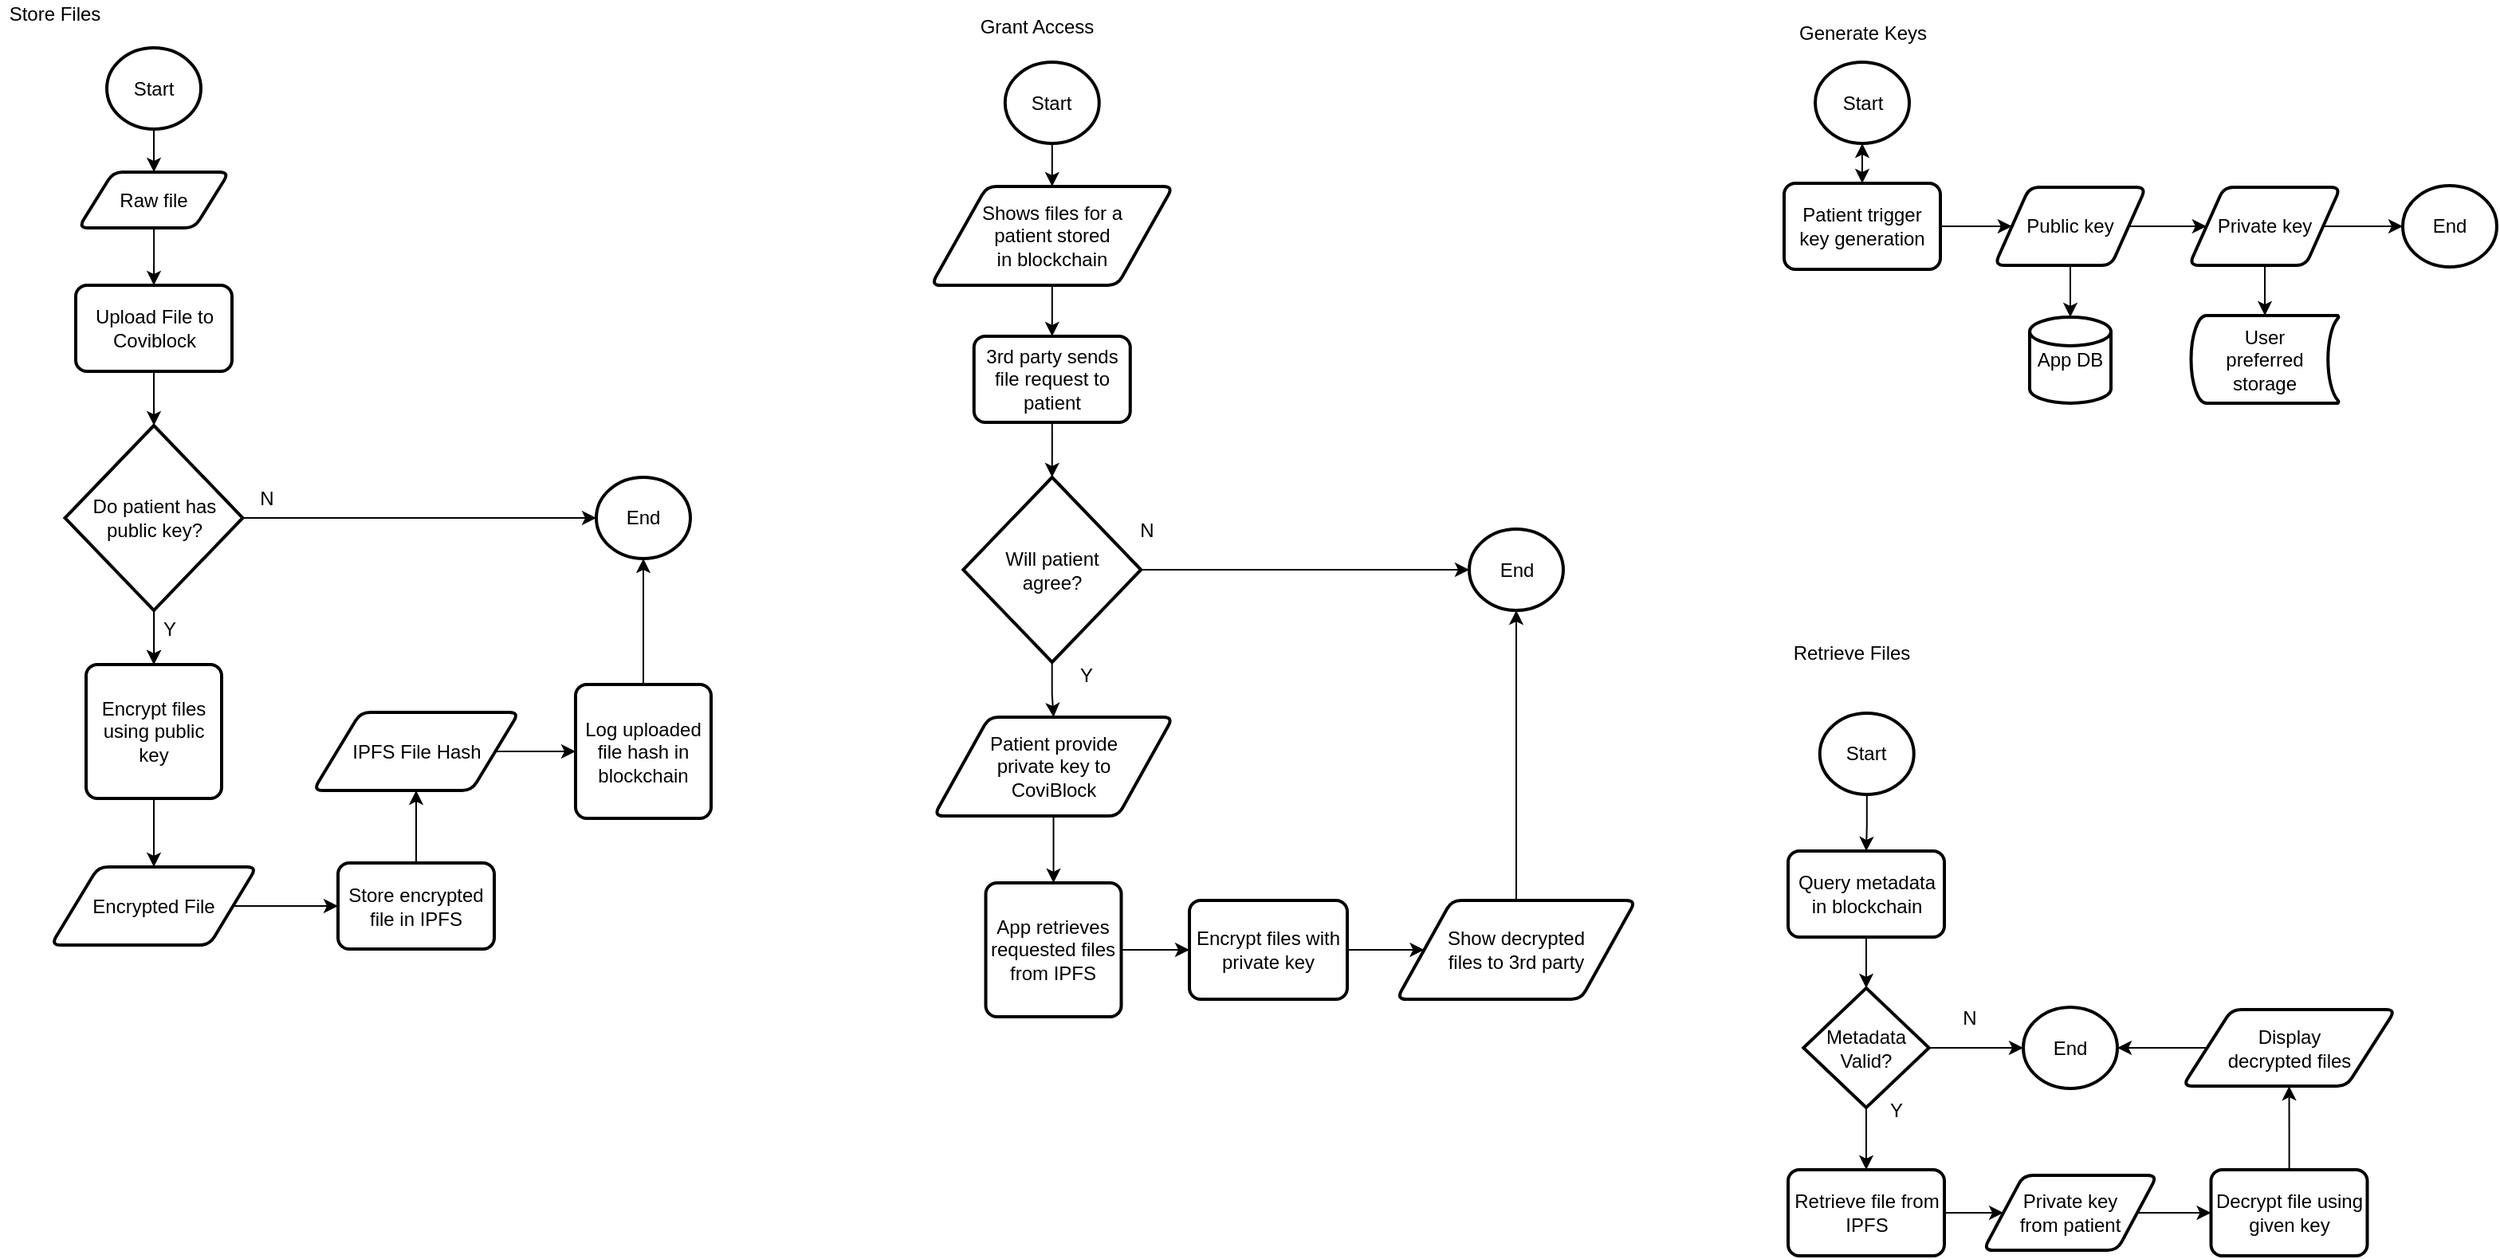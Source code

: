 <mxfile version="16.0.0" type="device"><diagram id="xZyUMW4cqBjm8B-u662D" name="Page-1"><mxGraphModel dx="1483" dy="770" grid="0" gridSize="10" guides="1" tooltips="1" connect="1" arrows="1" fold="1" page="1" pageScale="1" pageWidth="4000" pageHeight="4000" math="0" shadow="0"><root><mxCell id="0"/><mxCell id="1" parent="0"/><mxCell id="sK_wHjkm_cjvJsJPLNFl-12" style="edgeStyle=orthogonalEdgeStyle;rounded=0;orthogonalLoop=1;jettySize=auto;html=1;" parent="1" source="sK_wHjkm_cjvJsJPLNFl-2" target="sK_wHjkm_cjvJsJPLNFl-6" edge="1"><mxGeometry relative="1" as="geometry"/></mxCell><mxCell id="sK_wHjkm_cjvJsJPLNFl-2" value="Start" style="strokeWidth=2;html=1;shape=mxgraph.flowchart.start_2;whiteSpace=wrap;" parent="1" vertex="1"><mxGeometry x="107" y="86" width="59" height="51" as="geometry"/></mxCell><mxCell id="sK_wHjkm_cjvJsJPLNFl-14" value="" style="edgeStyle=orthogonalEdgeStyle;rounded=0;orthogonalLoop=1;jettySize=auto;html=1;" parent="1" source="sK_wHjkm_cjvJsJPLNFl-3" target="sK_wHjkm_cjvJsJPLNFl-4" edge="1"><mxGeometry relative="1" as="geometry"/></mxCell><mxCell id="sK_wHjkm_cjvJsJPLNFl-3" value="Upload File to Coviblock" style="rounded=1;whiteSpace=wrap;html=1;absoluteArcSize=1;arcSize=14;strokeWidth=2;" parent="1" vertex="1"><mxGeometry x="87.5" y="235" width="98" height="54" as="geometry"/></mxCell><mxCell id="sK_wHjkm_cjvJsJPLNFl-15" value="" style="edgeStyle=orthogonalEdgeStyle;rounded=0;orthogonalLoop=1;jettySize=auto;html=1;" parent="1" source="sK_wHjkm_cjvJsJPLNFl-4" target="sK_wHjkm_cjvJsJPLNFl-5" edge="1"><mxGeometry relative="1" as="geometry"/></mxCell><mxCell id="sK_wHjkm_cjvJsJPLNFl-21" style="edgeStyle=orthogonalEdgeStyle;rounded=0;orthogonalLoop=1;jettySize=auto;html=1;entryX=0;entryY=0.5;entryDx=0;entryDy=0;entryPerimeter=0;" parent="1" source="sK_wHjkm_cjvJsJPLNFl-4" target="sK_wHjkm_cjvJsJPLNFl-11" edge="1"><mxGeometry relative="1" as="geometry"/></mxCell><mxCell id="sK_wHjkm_cjvJsJPLNFl-22" value="" style="edgeStyle=orthogonalEdgeStyle;rounded=0;orthogonalLoop=1;jettySize=auto;html=1;" parent="1" source="sK_wHjkm_cjvJsJPLNFl-4" target="sK_wHjkm_cjvJsJPLNFl-5" edge="1"><mxGeometry relative="1" as="geometry"/></mxCell><mxCell id="sK_wHjkm_cjvJsJPLNFl-4" value="Do patient has public key?" style="strokeWidth=2;html=1;shape=mxgraph.flowchart.decision;whiteSpace=wrap;" parent="1" vertex="1"><mxGeometry x="80.75" y="323" width="111.5" height="116" as="geometry"/></mxCell><mxCell id="sK_wHjkm_cjvJsJPLNFl-16" value="" style="edgeStyle=orthogonalEdgeStyle;rounded=0;orthogonalLoop=1;jettySize=auto;html=1;" parent="1" source="sK_wHjkm_cjvJsJPLNFl-5" target="sK_wHjkm_cjvJsJPLNFl-7" edge="1"><mxGeometry relative="1" as="geometry"/></mxCell><mxCell id="sK_wHjkm_cjvJsJPLNFl-5" value="Encrypt files using public key" style="rounded=1;whiteSpace=wrap;html=1;absoluteArcSize=1;arcSize=14;strokeWidth=2;" parent="1" vertex="1"><mxGeometry x="94" y="473" width="85" height="84" as="geometry"/></mxCell><mxCell id="sK_wHjkm_cjvJsJPLNFl-13" style="edgeStyle=orthogonalEdgeStyle;rounded=0;orthogonalLoop=1;jettySize=auto;html=1;" parent="1" source="sK_wHjkm_cjvJsJPLNFl-6" target="sK_wHjkm_cjvJsJPLNFl-3" edge="1"><mxGeometry relative="1" as="geometry"/></mxCell><mxCell id="sK_wHjkm_cjvJsJPLNFl-6" value="Raw file" style="shape=parallelogram;html=1;strokeWidth=2;perimeter=parallelogramPerimeter;whiteSpace=wrap;rounded=1;arcSize=12;size=0.23;" parent="1" vertex="1"><mxGeometry x="89.25" y="164" width="94.5" height="35" as="geometry"/></mxCell><mxCell id="sK_wHjkm_cjvJsJPLNFl-17" value="" style="edgeStyle=orthogonalEdgeStyle;rounded=0;orthogonalLoop=1;jettySize=auto;html=1;" parent="1" source="sK_wHjkm_cjvJsJPLNFl-7" target="sK_wHjkm_cjvJsJPLNFl-8" edge="1"><mxGeometry relative="1" as="geometry"/></mxCell><mxCell id="sK_wHjkm_cjvJsJPLNFl-7" value="Encrypted File" style="shape=parallelogram;html=1;strokeWidth=2;perimeter=parallelogramPerimeter;whiteSpace=wrap;rounded=1;arcSize=12;size=0.23;" parent="1" vertex="1"><mxGeometry x="72" y="600" width="129" height="49" as="geometry"/></mxCell><mxCell id="sK_wHjkm_cjvJsJPLNFl-18" value="" style="edgeStyle=orthogonalEdgeStyle;rounded=0;orthogonalLoop=1;jettySize=auto;html=1;" parent="1" source="sK_wHjkm_cjvJsJPLNFl-8" target="sK_wHjkm_cjvJsJPLNFl-9" edge="1"><mxGeometry relative="1" as="geometry"/></mxCell><mxCell id="sK_wHjkm_cjvJsJPLNFl-8" value="Store encrypted file in IPFS" style="rounded=1;whiteSpace=wrap;html=1;absoluteArcSize=1;arcSize=14;strokeWidth=2;" parent="1" vertex="1"><mxGeometry x="252" y="597.5" width="98" height="54" as="geometry"/></mxCell><mxCell id="sK_wHjkm_cjvJsJPLNFl-19" value="" style="edgeStyle=orthogonalEdgeStyle;rounded=0;orthogonalLoop=1;jettySize=auto;html=1;" parent="1" source="sK_wHjkm_cjvJsJPLNFl-9" target="sK_wHjkm_cjvJsJPLNFl-10" edge="1"><mxGeometry relative="1" as="geometry"/></mxCell><mxCell id="sK_wHjkm_cjvJsJPLNFl-9" value="IPFS File Hash" style="shape=parallelogram;html=1;strokeWidth=2;perimeter=parallelogramPerimeter;whiteSpace=wrap;rounded=1;arcSize=12;size=0.23;" parent="1" vertex="1"><mxGeometry x="236.5" y="503" width="129" height="49" as="geometry"/></mxCell><mxCell id="sK_wHjkm_cjvJsJPLNFl-20" value="" style="edgeStyle=orthogonalEdgeStyle;rounded=0;orthogonalLoop=1;jettySize=auto;html=1;" parent="1" source="sK_wHjkm_cjvJsJPLNFl-10" target="sK_wHjkm_cjvJsJPLNFl-11" edge="1"><mxGeometry relative="1" as="geometry"/></mxCell><mxCell id="sK_wHjkm_cjvJsJPLNFl-10" value="Log uploaded file hash in blockchain" style="rounded=1;whiteSpace=wrap;html=1;absoluteArcSize=1;arcSize=14;strokeWidth=2;" parent="1" vertex="1"><mxGeometry x="401" y="485.5" width="85" height="84" as="geometry"/></mxCell><mxCell id="sK_wHjkm_cjvJsJPLNFl-11" value="End" style="strokeWidth=2;html=1;shape=mxgraph.flowchart.start_2;whiteSpace=wrap;" parent="1" vertex="1"><mxGeometry x="414" y="355.5" width="59" height="51" as="geometry"/></mxCell><mxCell id="sK_wHjkm_cjvJsJPLNFl-23" value="Y" style="text;html=1;align=center;verticalAlign=middle;resizable=0;points=[];autosize=1;strokeColor=none;" parent="1" vertex="1"><mxGeometry x="137" y="442" width="18" height="18" as="geometry"/></mxCell><mxCell id="sK_wHjkm_cjvJsJPLNFl-24" value="N" style="text;html=1;align=center;verticalAlign=middle;resizable=0;points=[];autosize=1;strokeColor=none;" parent="1" vertex="1"><mxGeometry x="197" y="360" width="19" height="18" as="geometry"/></mxCell><mxCell id="sK_wHjkm_cjvJsJPLNFl-25" value="Store Files" style="text;html=1;align=center;verticalAlign=middle;resizable=0;points=[];autosize=1;strokeColor=none;" parent="1" vertex="1"><mxGeometry x="40" y="56" width="68" height="18" as="geometry"/></mxCell><mxCell id="UqY20qgI_y_HZvBfI7ms-1" value="Grant Access" style="text;html=1;align=center;verticalAlign=middle;resizable=0;points=[];autosize=1;strokeColor=none;" parent="1" vertex="1"><mxGeometry x="649" y="64" width="81" height="18" as="geometry"/></mxCell><mxCell id="UqY20qgI_y_HZvBfI7ms-13" value="" style="edgeStyle=orthogonalEdgeStyle;rounded=0;orthogonalLoop=1;jettySize=auto;html=1;" parent="1" source="UqY20qgI_y_HZvBfI7ms-2" target="UqY20qgI_y_HZvBfI7ms-8" edge="1"><mxGeometry relative="1" as="geometry"/></mxCell><mxCell id="UqY20qgI_y_HZvBfI7ms-2" value="Start" style="strokeWidth=2;html=1;shape=mxgraph.flowchart.start_2;whiteSpace=wrap;" parent="1" vertex="1"><mxGeometry x="670.38" y="95" width="59" height="51" as="geometry"/></mxCell><mxCell id="UqY20qgI_y_HZvBfI7ms-15" value="" style="edgeStyle=orthogonalEdgeStyle;rounded=0;orthogonalLoop=1;jettySize=auto;html=1;" parent="1" source="UqY20qgI_y_HZvBfI7ms-3" target="UqY20qgI_y_HZvBfI7ms-4" edge="1"><mxGeometry relative="1" as="geometry"/></mxCell><mxCell id="UqY20qgI_y_HZvBfI7ms-3" value="3rd party sends file request to patient" style="rounded=1;whiteSpace=wrap;html=1;absoluteArcSize=1;arcSize=14;strokeWidth=2;" parent="1" vertex="1"><mxGeometry x="650.89" y="267" width="98" height="54" as="geometry"/></mxCell><mxCell id="UqY20qgI_y_HZvBfI7ms-16" value="" style="edgeStyle=orthogonalEdgeStyle;rounded=0;orthogonalLoop=1;jettySize=auto;html=1;" parent="1" source="UqY20qgI_y_HZvBfI7ms-4" target="UqY20qgI_y_HZvBfI7ms-5" edge="1"><mxGeometry relative="1" as="geometry"/></mxCell><mxCell id="UqY20qgI_y_HZvBfI7ms-22" style="edgeStyle=orthogonalEdgeStyle;rounded=0;orthogonalLoop=1;jettySize=auto;html=1;entryX=0;entryY=0.5;entryDx=0;entryDy=0;entryPerimeter=0;" parent="1" source="UqY20qgI_y_HZvBfI7ms-4" target="UqY20qgI_y_HZvBfI7ms-12" edge="1"><mxGeometry relative="1" as="geometry"/></mxCell><mxCell id="UqY20qgI_y_HZvBfI7ms-4" value="Will patient&lt;br&gt;agree?" style="strokeWidth=2;html=1;shape=mxgraph.flowchart.decision;whiteSpace=wrap;" parent="1" vertex="1"><mxGeometry x="644.13" y="355.5" width="111.5" height="116" as="geometry"/></mxCell><mxCell id="UqY20qgI_y_HZvBfI7ms-17" value="" style="edgeStyle=orthogonalEdgeStyle;rounded=0;orthogonalLoop=1;jettySize=auto;html=1;" parent="1" source="UqY20qgI_y_HZvBfI7ms-5" target="UqY20qgI_y_HZvBfI7ms-6" edge="1"><mxGeometry relative="1" as="geometry"/></mxCell><mxCell id="UqY20qgI_y_HZvBfI7ms-5" value="Patient provide &lt;br&gt;private key to &lt;br&gt;CoviBlock" style="shape=parallelogram;html=1;strokeWidth=2;perimeter=parallelogramPerimeter;whiteSpace=wrap;rounded=1;arcSize=12;size=0.23;" parent="1" vertex="1"><mxGeometry x="625.76" y="506" width="150" height="62" as="geometry"/></mxCell><mxCell id="UqY20qgI_y_HZvBfI7ms-19" value="" style="edgeStyle=orthogonalEdgeStyle;rounded=0;orthogonalLoop=1;jettySize=auto;html=1;" parent="1" source="UqY20qgI_y_HZvBfI7ms-6" target="UqY20qgI_y_HZvBfI7ms-10" edge="1"><mxGeometry relative="1" as="geometry"/></mxCell><mxCell id="UqY20qgI_y_HZvBfI7ms-6" value="App retrieves requested files from IPFS" style="rounded=1;whiteSpace=wrap;html=1;absoluteArcSize=1;arcSize=14;strokeWidth=2;" parent="1" vertex="1"><mxGeometry x="658.26" y="610" width="85" height="84" as="geometry"/></mxCell><mxCell id="UqY20qgI_y_HZvBfI7ms-14" value="" style="edgeStyle=orthogonalEdgeStyle;rounded=0;orthogonalLoop=1;jettySize=auto;html=1;" parent="1" source="UqY20qgI_y_HZvBfI7ms-8" target="UqY20qgI_y_HZvBfI7ms-3" edge="1"><mxGeometry relative="1" as="geometry"/></mxCell><mxCell id="UqY20qgI_y_HZvBfI7ms-8" value="Shows files for a &lt;br&gt;patient stored &lt;br&gt;in blockchain" style="shape=parallelogram;html=1;strokeWidth=2;perimeter=parallelogramPerimeter;whiteSpace=wrap;rounded=1;arcSize=12;size=0.23;" parent="1" vertex="1"><mxGeometry x="624.01" y="173" width="151.75" height="62" as="geometry"/></mxCell><mxCell id="UqY20qgI_y_HZvBfI7ms-20" value="" style="edgeStyle=orthogonalEdgeStyle;rounded=0;orthogonalLoop=1;jettySize=auto;html=1;" parent="1" source="UqY20qgI_y_HZvBfI7ms-10" target="UqY20qgI_y_HZvBfI7ms-11" edge="1"><mxGeometry relative="1" as="geometry"/></mxCell><mxCell id="UqY20qgI_y_HZvBfI7ms-10" value="Encrypt files with private key" style="rounded=1;whiteSpace=wrap;html=1;absoluteArcSize=1;arcSize=14;strokeWidth=2;" parent="1" vertex="1"><mxGeometry x="786" y="621" width="99" height="62" as="geometry"/></mxCell><mxCell id="UqY20qgI_y_HZvBfI7ms-21" style="edgeStyle=orthogonalEdgeStyle;rounded=0;orthogonalLoop=1;jettySize=auto;html=1;entryX=0.5;entryY=1;entryDx=0;entryDy=0;entryPerimeter=0;" parent="1" source="UqY20qgI_y_HZvBfI7ms-11" target="UqY20qgI_y_HZvBfI7ms-12" edge="1"><mxGeometry relative="1" as="geometry"/></mxCell><mxCell id="UqY20qgI_y_HZvBfI7ms-11" value="Show decrypted &lt;br&gt;files to 3rd party" style="shape=parallelogram;html=1;strokeWidth=2;perimeter=parallelogramPerimeter;whiteSpace=wrap;rounded=1;arcSize=12;size=0.23;" parent="1" vertex="1"><mxGeometry x="916" y="621" width="150" height="62" as="geometry"/></mxCell><mxCell id="UqY20qgI_y_HZvBfI7ms-12" value="End" style="strokeWidth=2;html=1;shape=mxgraph.flowchart.start_2;whiteSpace=wrap;" parent="1" vertex="1"><mxGeometry x="961.5" y="388" width="59" height="51" as="geometry"/></mxCell><mxCell id="UqY20qgI_y_HZvBfI7ms-18" style="edgeStyle=orthogonalEdgeStyle;rounded=0;orthogonalLoop=1;jettySize=auto;html=1;exitX=0.5;exitY=1;exitDx=0;exitDy=0;" parent="1" source="UqY20qgI_y_HZvBfI7ms-10" target="UqY20qgI_y_HZvBfI7ms-10" edge="1"><mxGeometry relative="1" as="geometry"/></mxCell><mxCell id="UqY20qgI_y_HZvBfI7ms-23" value="N" style="text;html=1;align=center;verticalAlign=middle;resizable=0;points=[];autosize=1;strokeColor=none;" parent="1" vertex="1"><mxGeometry x="749" y="380" width="19" height="18" as="geometry"/></mxCell><mxCell id="UqY20qgI_y_HZvBfI7ms-24" value="Y" style="text;html=1;align=center;verticalAlign=middle;resizable=0;points=[];autosize=1;strokeColor=none;" parent="1" vertex="1"><mxGeometry x="712" y="471" width="18" height="18" as="geometry"/></mxCell><mxCell id="UqY20qgI_y_HZvBfI7ms-25" value="Generate Keys" style="text;html=1;align=center;verticalAlign=middle;resizable=0;points=[];autosize=1;strokeColor=none;" parent="1" vertex="1"><mxGeometry x="1163" y="68" width="90" height="18" as="geometry"/></mxCell><mxCell id="UqY20qgI_y_HZvBfI7ms-33" style="edgeStyle=orthogonalEdgeStyle;rounded=0;orthogonalLoop=1;jettySize=auto;html=1;entryX=0.5;entryY=0;entryDx=0;entryDy=0;" parent="1" source="UqY20qgI_y_HZvBfI7ms-26" target="UqY20qgI_y_HZvBfI7ms-27" edge="1"><mxGeometry relative="1" as="geometry"/></mxCell><mxCell id="UqY20qgI_y_HZvBfI7ms-26" value="Start" style="strokeWidth=2;html=1;shape=mxgraph.flowchart.start_2;whiteSpace=wrap;" parent="1" vertex="1"><mxGeometry x="1178.5" y="95" width="59" height="51" as="geometry"/></mxCell><mxCell id="UqY20qgI_y_HZvBfI7ms-35" value="" style="edgeStyle=orthogonalEdgeStyle;rounded=0;orthogonalLoop=1;jettySize=auto;html=1;" parent="1" source="UqY20qgI_y_HZvBfI7ms-27" target="UqY20qgI_y_HZvBfI7ms-28" edge="1"><mxGeometry relative="1" as="geometry"/></mxCell><mxCell id="eqvt--X5lSIggPvGhVp8-2" value="" style="edgeStyle=orthogonalEdgeStyle;rounded=0;orthogonalLoop=1;jettySize=auto;html=1;" edge="1" parent="1" source="UqY20qgI_y_HZvBfI7ms-27" target="UqY20qgI_y_HZvBfI7ms-26"><mxGeometry relative="1" as="geometry"/></mxCell><mxCell id="UqY20qgI_y_HZvBfI7ms-27" value="Patient trigger key generation" style="rounded=1;whiteSpace=wrap;html=1;absoluteArcSize=1;arcSize=14;strokeWidth=2;" parent="1" vertex="1"><mxGeometry x="1159" y="171" width="98" height="54" as="geometry"/></mxCell><mxCell id="UqY20qgI_y_HZvBfI7ms-36" value="" style="edgeStyle=orthogonalEdgeStyle;rounded=0;orthogonalLoop=1;jettySize=auto;html=1;" parent="1" source="UqY20qgI_y_HZvBfI7ms-28" target="UqY20qgI_y_HZvBfI7ms-29" edge="1"><mxGeometry relative="1" as="geometry"/></mxCell><mxCell id="UqY20qgI_y_HZvBfI7ms-38" value="" style="edgeStyle=orthogonalEdgeStyle;rounded=0;orthogonalLoop=1;jettySize=auto;html=1;" parent="1" source="UqY20qgI_y_HZvBfI7ms-28" target="UqY20qgI_y_HZvBfI7ms-31" edge="1"><mxGeometry relative="1" as="geometry"/></mxCell><mxCell id="UqY20qgI_y_HZvBfI7ms-28" value="Public key" style="shape=parallelogram;html=1;strokeWidth=2;perimeter=parallelogramPerimeter;whiteSpace=wrap;rounded=1;arcSize=12;size=0.23;" parent="1" vertex="1"><mxGeometry x="1291" y="173.5" width="95" height="49" as="geometry"/></mxCell><mxCell id="UqY20qgI_y_HZvBfI7ms-37" value="" style="edgeStyle=orthogonalEdgeStyle;rounded=0;orthogonalLoop=1;jettySize=auto;html=1;" parent="1" source="UqY20qgI_y_HZvBfI7ms-29" target="UqY20qgI_y_HZvBfI7ms-30" edge="1"><mxGeometry relative="1" as="geometry"/></mxCell><mxCell id="UqY20qgI_y_HZvBfI7ms-39" value="" style="edgeStyle=orthogonalEdgeStyle;rounded=0;orthogonalLoop=1;jettySize=auto;html=1;" parent="1" source="UqY20qgI_y_HZvBfI7ms-29" target="UqY20qgI_y_HZvBfI7ms-32" edge="1"><mxGeometry relative="1" as="geometry"/></mxCell><mxCell id="UqY20qgI_y_HZvBfI7ms-29" value="Private key" style="shape=parallelogram;html=1;strokeWidth=2;perimeter=parallelogramPerimeter;whiteSpace=wrap;rounded=1;arcSize=12;size=0.23;" parent="1" vertex="1"><mxGeometry x="1413" y="173.5" width="95" height="49" as="geometry"/></mxCell><mxCell id="UqY20qgI_y_HZvBfI7ms-30" value="End" style="strokeWidth=2;html=1;shape=mxgraph.flowchart.start_2;whiteSpace=wrap;" parent="1" vertex="1"><mxGeometry x="1547" y="172.5" width="59" height="51" as="geometry"/></mxCell><mxCell id="UqY20qgI_y_HZvBfI7ms-31" value="App DB" style="strokeWidth=2;html=1;shape=mxgraph.flowchart.database;whiteSpace=wrap;" parent="1" vertex="1"><mxGeometry x="1313" y="255" width="51" height="54" as="geometry"/></mxCell><mxCell id="UqY20qgI_y_HZvBfI7ms-32" value="User &lt;br&gt;preferred storage" style="strokeWidth=2;html=1;shape=mxgraph.flowchart.stored_data;whiteSpace=wrap;" parent="1" vertex="1"><mxGeometry x="1414.25" y="254" width="92.5" height="55" as="geometry"/></mxCell><mxCell id="UqY20qgI_y_HZvBfI7ms-40" value="Retrieve Files" style="text;html=1;align=center;verticalAlign=middle;resizable=0;points=[];autosize=1;strokeColor=none;" parent="1" vertex="1"><mxGeometry x="1159" y="457" width="84" height="18" as="geometry"/></mxCell><mxCell id="eqvt--X5lSIggPvGhVp8-5" value="" style="edgeStyle=orthogonalEdgeStyle;rounded=0;orthogonalLoop=1;jettySize=auto;html=1;" edge="1" parent="1" source="UqY20qgI_y_HZvBfI7ms-41" target="UqY20qgI_y_HZvBfI7ms-43"><mxGeometry relative="1" as="geometry"/></mxCell><mxCell id="UqY20qgI_y_HZvBfI7ms-41" value="Start" style="strokeWidth=2;html=1;shape=mxgraph.flowchart.start_2;whiteSpace=wrap;" parent="1" vertex="1"><mxGeometry x="1181.38" y="503.5" width="59" height="51" as="geometry"/></mxCell><mxCell id="UqY20qgI_y_HZvBfI7ms-56" style="edgeStyle=orthogonalEdgeStyle;rounded=0;orthogonalLoop=1;jettySize=auto;html=1;" parent="1" source="UqY20qgI_y_HZvBfI7ms-43" target="UqY20qgI_y_HZvBfI7ms-44" edge="1"><mxGeometry relative="1" as="geometry"/></mxCell><mxCell id="UqY20qgI_y_HZvBfI7ms-43" value="Query metadata in blockchain" style="rounded=1;whiteSpace=wrap;html=1;absoluteArcSize=1;arcSize=14;strokeWidth=2;" parent="1" vertex="1"><mxGeometry x="1161.5" y="590" width="98" height="54" as="geometry"/></mxCell><mxCell id="UqY20qgI_y_HZvBfI7ms-57" style="edgeStyle=orthogonalEdgeStyle;rounded=0;orthogonalLoop=1;jettySize=auto;html=1;" parent="1" source="UqY20qgI_y_HZvBfI7ms-44" target="UqY20qgI_y_HZvBfI7ms-45" edge="1"><mxGeometry relative="1" as="geometry"/></mxCell><mxCell id="UqY20qgI_y_HZvBfI7ms-64" style="edgeStyle=orthogonalEdgeStyle;rounded=0;orthogonalLoop=1;jettySize=auto;html=1;entryX=0;entryY=0.5;entryDx=0;entryDy=0;entryPerimeter=0;" parent="1" source="UqY20qgI_y_HZvBfI7ms-44" target="UqY20qgI_y_HZvBfI7ms-62" edge="1"><mxGeometry relative="1" as="geometry"/></mxCell><mxCell id="UqY20qgI_y_HZvBfI7ms-44" value="Metadata&lt;br&gt;Valid?" style="strokeWidth=2;html=1;shape=mxgraph.flowchart.decision;whiteSpace=wrap;" parent="1" vertex="1"><mxGeometry x="1171.12" y="676" width="78.75" height="75" as="geometry"/></mxCell><mxCell id="UqY20qgI_y_HZvBfI7ms-58" style="edgeStyle=orthogonalEdgeStyle;rounded=0;orthogonalLoop=1;jettySize=auto;html=1;" parent="1" source="UqY20qgI_y_HZvBfI7ms-45" target="UqY20qgI_y_HZvBfI7ms-47" edge="1"><mxGeometry relative="1" as="geometry"/></mxCell><mxCell id="UqY20qgI_y_HZvBfI7ms-45" value="Retrieve file from IPFS" style="rounded=1;whiteSpace=wrap;html=1;absoluteArcSize=1;arcSize=14;strokeWidth=2;" parent="1" vertex="1"><mxGeometry x="1161.5" y="790" width="98" height="54" as="geometry"/></mxCell><mxCell id="UqY20qgI_y_HZvBfI7ms-59" style="edgeStyle=orthogonalEdgeStyle;rounded=0;orthogonalLoop=1;jettySize=auto;html=1;entryX=0;entryY=0.5;entryDx=0;entryDy=0;" parent="1" source="UqY20qgI_y_HZvBfI7ms-47" target="UqY20qgI_y_HZvBfI7ms-48" edge="1"><mxGeometry relative="1" as="geometry"/></mxCell><mxCell id="UqY20qgI_y_HZvBfI7ms-47" value="Private key&lt;br&gt;from patient" style="shape=parallelogram;html=1;strokeWidth=2;perimeter=parallelogramPerimeter;whiteSpace=wrap;rounded=1;arcSize=12;size=0.23;" parent="1" vertex="1"><mxGeometry x="1284" y="793.5" width="109" height="47" as="geometry"/></mxCell><mxCell id="UqY20qgI_y_HZvBfI7ms-60" style="edgeStyle=orthogonalEdgeStyle;rounded=0;orthogonalLoop=1;jettySize=auto;html=1;" parent="1" source="UqY20qgI_y_HZvBfI7ms-48" target="UqY20qgI_y_HZvBfI7ms-50" edge="1"><mxGeometry relative="1" as="geometry"/></mxCell><mxCell id="UqY20qgI_y_HZvBfI7ms-48" value="Decrypt file using given key" style="rounded=1;whiteSpace=wrap;html=1;absoluteArcSize=1;arcSize=14;strokeWidth=2;" parent="1" vertex="1"><mxGeometry x="1426.75" y="790" width="98" height="54" as="geometry"/></mxCell><mxCell id="UqY20qgI_y_HZvBfI7ms-65" style="edgeStyle=orthogonalEdgeStyle;rounded=0;orthogonalLoop=1;jettySize=auto;html=1;entryX=1;entryY=0.5;entryDx=0;entryDy=0;entryPerimeter=0;" parent="1" source="UqY20qgI_y_HZvBfI7ms-50" target="UqY20qgI_y_HZvBfI7ms-62" edge="1"><mxGeometry relative="1" as="geometry"/></mxCell><mxCell id="UqY20qgI_y_HZvBfI7ms-50" value="Display &lt;br&gt;decrypted files" style="shape=parallelogram;html=1;strokeWidth=2;perimeter=parallelogramPerimeter;whiteSpace=wrap;rounded=1;arcSize=12;size=0.23;" parent="1" vertex="1"><mxGeometry x="1409" y="689.5" width="133.5" height="48" as="geometry"/></mxCell><mxCell id="UqY20qgI_y_HZvBfI7ms-61" value="N" style="text;html=1;align=center;verticalAlign=middle;resizable=0;points=[];autosize=1;strokeColor=none;" parent="1" vertex="1"><mxGeometry x="1265" y="686" width="19" height="18" as="geometry"/></mxCell><mxCell id="UqY20qgI_y_HZvBfI7ms-62" value="End" style="strokeWidth=2;html=1;shape=mxgraph.flowchart.start_2;whiteSpace=wrap;" parent="1" vertex="1"><mxGeometry x="1309" y="688" width="59" height="51" as="geometry"/></mxCell><mxCell id="UqY20qgI_y_HZvBfI7ms-63" value="Y" style="text;html=1;align=center;verticalAlign=middle;resizable=0;points=[];autosize=1;strokeColor=none;" parent="1" vertex="1"><mxGeometry x="1219.5" y="744" width="18" height="18" as="geometry"/></mxCell></root></mxGraphModel></diagram></mxfile>